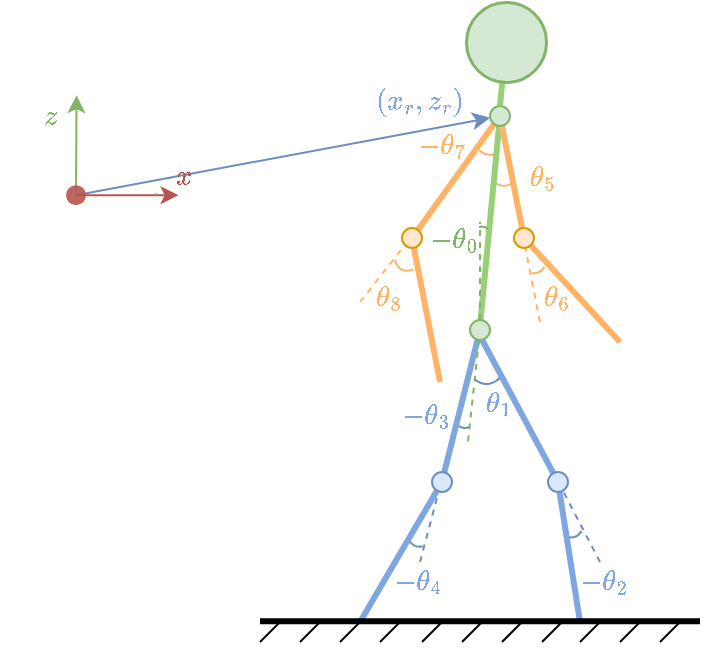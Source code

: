 <mxfile version="19.0.1" type="device"><diagram id="2rBStCcIbKg4QQHAvCbF" name="第 1 页"><mxGraphModel dx="677" dy="431" grid="1" gridSize="10" guides="1" tooltips="1" connect="1" arrows="1" fold="1" page="1" pageScale="1" pageWidth="827" pageHeight="1169" math="1" shadow="0"><root><mxCell id="0"/><mxCell id="1" parent="0"/><mxCell id="cOIqGU4JsoBjqc0UttxQ-2" value="" style="endArrow=classic;html=1;rounded=0;strokeWidth=1;fillColor=#dae8fc;strokeColor=#6c8ebf;startArrow=none;" edge="1" parent="1" source="xDx15PpWBKXhYgiGdssp-9" target="Q1zCHaA6UY-iwDIbEtfp-15"><mxGeometry width="50" height="50" relative="1" as="geometry"><mxPoint x="178" y="256.58" as="sourcePoint"/><mxPoint x="178.28" y="206.58" as="targetPoint"/></mxGeometry></mxCell><mxCell id="XKWszvPMAFtr092iSdf7-11" value="" style="verticalLabelPosition=bottom;verticalAlign=top;html=1;shape=mxgraph.basic.arc;startAngle=0.579;endAngle=0.866;rotation=-90;fillColor=#dae8fc;strokeColor=#6c8ebf;" parent="1" vertex="1"><mxGeometry x="364" y="322.99" width="18.58" height="17.4" as="geometry"/></mxCell><mxCell id="XKWszvPMAFtr092iSdf7-12" value="" style="verticalLabelPosition=bottom;verticalAlign=top;html=1;shape=mxgraph.basic.arc;startAngle=0.668;endAngle=0.874;rotation=-80;fillColor=#dae8fc;strokeColor=#6c8ebf;" parent="1" vertex="1"><mxGeometry x="355.41" y="349.39" width="14.25" height="12.88" as="geometry"/></mxCell><mxCell id="XKWszvPMAFtr092iSdf7-21" value="" style="verticalLabelPosition=bottom;verticalAlign=top;html=1;shape=mxgraph.basic.arc;startAngle=0.727;endAngle=0.897;rotation=-120;fillColor=#ffe6cc;strokeColor=#FFB366;" parent="1" vertex="1"><mxGeometry x="369.21" y="222.7" width="21.89" height="17.41" as="geometry"/></mxCell><mxCell id="XKWszvPMAFtr092iSdf7-23" value="" style="verticalLabelPosition=bottom;verticalAlign=top;html=1;shape=mxgraph.basic.arc;startAngle=0.93;endAngle=0.085;fontColor=#FFB366;strokeColor=#FFB366;rotation=-170;" parent="1" vertex="1"><mxGeometry x="366.7" y="207.63" width="17.35" height="18.74" as="geometry"/></mxCell><mxCell id="XKWszvPMAFtr092iSdf7-25" value="&lt;font color=&quot;#ffb366&quot;&gt;$$-\theta_7$$&lt;/font&gt;" style="text;html=1;resizable=0;autosize=1;align=center;verticalAlign=middle;points=[];fillColor=none;strokeColor=none;rounded=0;opacity=80;fontColor=#82B366;" parent="1" vertex="1"><mxGeometry x="306" y="212" width="90" height="20" as="geometry"/></mxCell><mxCell id="XKWszvPMAFtr092iSdf7-4" value="" style="endArrow=none;dashed=1;html=1;rounded=0;fillColor=#ffe6cc;strokeColor=#FFB366;entryX=0.74;entryY=0.096;entryDx=0;entryDy=0;entryPerimeter=0;" parent="1" target="Q1zCHaA6UY-iwDIbEtfp-18" edge="1"><mxGeometry width="50" height="50" relative="1" as="geometry"><mxPoint x="310" y="300" as="sourcePoint"/><mxPoint x="310.0" y="273" as="targetPoint"/></mxGeometry></mxCell><mxCell id="XKWszvPMAFtr092iSdf7-3" value="" style="endArrow=none;dashed=1;html=1;rounded=0;fillColor=#ffe6cc;strokeColor=#FFB366;entryX=0.356;entryY=-0.08;entryDx=0;entryDy=0;entryPerimeter=0;" parent="1" target="Q1zCHaA6UY-iwDIbEtfp-17" edge="1"><mxGeometry width="50" height="50" relative="1" as="geometry"><mxPoint x="400" y="310" as="sourcePoint"/><mxPoint x="391.02" y="291.91" as="targetPoint"/></mxGeometry></mxCell><mxCell id="XKWszvPMAFtr092iSdf7-2" value="" style="endArrow=none;dashed=1;html=1;rounded=0;fillColor=#dae8fc;strokeColor=#6c8ebf;entryX=0.302;entryY=0.081;entryDx=0;entryDy=0;entryPerimeter=0;" parent="1" target="Q1zCHaA6UY-iwDIbEtfp-12" edge="1"><mxGeometry width="50" height="50" relative="1" as="geometry"><mxPoint x="430" y="430" as="sourcePoint"/><mxPoint x="362" y="394.77" as="targetPoint"/></mxGeometry></mxCell><mxCell id="XKWszvPMAFtr092iSdf7-1" value="" style="endArrow=none;dashed=1;html=1;rounded=0;fillColor=#dae8fc;strokeColor=#6c8ebf;entryX=0.6;entryY=-0.023;entryDx=0;entryDy=0;entryPerimeter=0;" parent="1" target="Q1zCHaA6UY-iwDIbEtfp-11" edge="1"><mxGeometry width="50" height="50" relative="1" as="geometry"><mxPoint x="340" y="430" as="sourcePoint"/><mxPoint x="352.25" y="395" as="targetPoint"/></mxGeometry></mxCell><mxCell id="4WVCiVOnCowZ4GVWjEcy-10" value="" style="endArrow=classic;html=1;rounded=0;strokeWidth=1;fillColor=#f8cecc;strokeColor=#b85450;" parent="1" source="xDx15PpWBKXhYgiGdssp-9" edge="1"><mxGeometry width="50" height="50" relative="1" as="geometry"><mxPoint x="208" y="246.58" as="sourcePoint"/><mxPoint x="219.28" y="246.58" as="targetPoint"/></mxGeometry></mxCell><mxCell id="4WVCiVOnCowZ4GVWjEcy-11" value="" style="endArrow=classic;html=1;rounded=0;strokeWidth=1;fillColor=#d5e8d4;strokeColor=#82b366;startArrow=none;" parent="1" source="xDx15PpWBKXhYgiGdssp-9" edge="1"><mxGeometry width="50" height="50" relative="1" as="geometry"><mxPoint x="210.28" y="246.58" as="sourcePoint"/><mxPoint x="168.28" y="196.58" as="targetPoint"/></mxGeometry></mxCell><mxCell id="4WVCiVOnCowZ4GVWjEcy-13" value="" style="endArrow=none;html=1;rounded=0;strokeWidth=1;fillColor=#d5e8d4;strokeColor=#82b366;" parent="1" edge="1"><mxGeometry width="50" height="50" relative="1" as="geometry"><mxPoint x="208" y="246.58" as="sourcePoint"/><mxPoint x="208.28" y="245.58" as="targetPoint"/></mxGeometry></mxCell><mxCell id="4WVCiVOnCowZ4GVWjEcy-33" value="$$z$$" style="text;html=1;resizable=0;autosize=1;align=center;verticalAlign=middle;points=[];fillColor=none;strokeColor=none;rounded=0;opacity=80;fontColor=#82B366;" parent="1" vertex="1"><mxGeometry x="130" y="196.58" width="50" height="20" as="geometry"/></mxCell><mxCell id="4WVCiVOnCowZ4GVWjEcy-34" value="$$x$$" style="text;html=1;resizable=0;autosize=1;align=center;verticalAlign=middle;points=[];fillColor=none;strokeColor=none;rounded=0;opacity=80;fontColor=#B85450;" parent="1" vertex="1"><mxGeometry x="196.5" y="226.58" width="50" height="20" as="geometry"/></mxCell><mxCell id="xDx15PpWBKXhYgiGdssp-9" value="" style="shape=waypoint;sketch=0;fillStyle=solid;size=6;pointerEvents=1;points=[];fillColor=none;resizable=0;rotatable=0;perimeter=centerPerimeter;snapToPoint=1;strokeColor=#B85450;strokeWidth=3;opacity=90;" parent="1" vertex="1"><mxGeometry x="148" y="226.58" width="40" height="40" as="geometry"/></mxCell><mxCell id="Q1zCHaA6UY-iwDIbEtfp-1" value="" style="endArrow=none;html=1;rounded=0;fontColor=#000000;strokeColor=#7EA6E0;strokeWidth=3;enumerate=0;startFill=0;" parent="1" source="Q1zCHaA6UY-iwDIbEtfp-11" edge="1"><mxGeometry width="50" height="50" relative="1" as="geometry"><mxPoint x="340" y="410" as="sourcePoint"/><mxPoint x="310" y="460" as="targetPoint"/></mxGeometry></mxCell><mxCell id="Q1zCHaA6UY-iwDIbEtfp-2" value="" style="endArrow=none;html=1;rounded=0;fontColor=#000000;strokeColor=#7EA6E0;strokeWidth=3;enumerate=0;startFill=0;entryX=0.587;entryY=0.127;entryDx=0;entryDy=0;entryPerimeter=0;" parent="1" source="Q1zCHaA6UY-iwDIbEtfp-13" target="Q1zCHaA6UY-iwDIbEtfp-11" edge="1"><mxGeometry width="50" height="50" relative="1" as="geometry"><mxPoint x="360" y="330" as="sourcePoint"/><mxPoint x="360" y="370" as="targetPoint"/></mxGeometry></mxCell><mxCell id="Q1zCHaA6UY-iwDIbEtfp-3" value="" style="endArrow=none;html=1;rounded=0;fontColor=#000000;strokeColor=#7EA6E0;strokeWidth=3;enumerate=0;startFill=0;" parent="1" source="Q1zCHaA6UY-iwDIbEtfp-12" edge="1"><mxGeometry width="50" height="50" relative="1" as="geometry"><mxPoint x="410" y="400" as="sourcePoint"/><mxPoint x="420" y="460" as="targetPoint"/></mxGeometry></mxCell><mxCell id="Q1zCHaA6UY-iwDIbEtfp-4" value="" style="endArrow=none;html=1;rounded=0;fontColor=#000000;strokeColor=#7EA6E0;strokeWidth=3;enumerate=0;startFill=0;exitX=0.342;exitY=0.5;exitDx=0;exitDy=0;exitPerimeter=0;" parent="1" source="Q1zCHaA6UY-iwDIbEtfp-13" target="Q1zCHaA6UY-iwDIbEtfp-12" edge="1"><mxGeometry width="50" height="50" relative="1" as="geometry"><mxPoint x="380" y="330" as="sourcePoint"/><mxPoint x="400" y="370" as="targetPoint"/></mxGeometry></mxCell><mxCell id="Q1zCHaA6UY-iwDIbEtfp-5" value="" style="endArrow=none;html=1;rounded=0;fontColor=#000000;strokeColor=#97D077;strokeWidth=3;enumerate=0;startFill=0;fillColor=#d5e8d4;entryX=0.5;entryY=0;entryDx=0;entryDy=0;startArrow=none;" parent="1" source="Q1zCHaA6UY-iwDIbEtfp-15" edge="1"><mxGeometry width="50" height="50" relative="1" as="geometry"><mxPoint x="370" y="193" as="sourcePoint"/><mxPoint x="370" y="312" as="targetPoint"/></mxGeometry></mxCell><mxCell id="Q1zCHaA6UY-iwDIbEtfp-6" value="" style="endArrow=none;html=1;rounded=0;fontColor=#000000;strokeColor=#FFB366;strokeWidth=3;enumerate=0;startFill=0;" parent="1" source="Q1zCHaA6UY-iwDIbEtfp-18" edge="1"><mxGeometry width="50" height="50" relative="1" as="geometry"><mxPoint x="330" y="281" as="sourcePoint"/><mxPoint x="350" y="340" as="targetPoint"/></mxGeometry></mxCell><mxCell id="Q1zCHaA6UY-iwDIbEtfp-7" value="" style="endArrow=none;html=1;rounded=0;fontColor=#000000;strokeColor=#FFB366;strokeWidth=3;enumerate=0;startFill=0;" parent="1" source="Q1zCHaA6UY-iwDIbEtfp-15" target="Q1zCHaA6UY-iwDIbEtfp-18" edge="1"><mxGeometry width="50" height="50" relative="1" as="geometry"><mxPoint x="365" y="203" as="sourcePoint"/><mxPoint x="340" y="243" as="targetPoint"/></mxGeometry></mxCell><mxCell id="Q1zCHaA6UY-iwDIbEtfp-8" value="" style="endArrow=none;html=1;rounded=0;fontColor=#000000;strokeColor=#FFB366;strokeWidth=3;enumerate=0;startFill=0;" parent="1" source="Q1zCHaA6UY-iwDIbEtfp-17" edge="1"><mxGeometry width="50" height="50" relative="1" as="geometry"><mxPoint x="404" y="289" as="sourcePoint"/><mxPoint x="440" y="320" as="targetPoint"/></mxGeometry></mxCell><mxCell id="Q1zCHaA6UY-iwDIbEtfp-9" value="" style="endArrow=none;html=1;rounded=0;fontColor=#000000;strokeColor=#FFB366;strokeWidth=3;enumerate=0;startFill=0;fillColor=#fff2cc;" parent="1" source="Q1zCHaA6UY-iwDIbEtfp-15" target="Q1zCHaA6UY-iwDIbEtfp-17" edge="1"><mxGeometry width="50" height="50" relative="1" as="geometry"><mxPoint x="375" y="203" as="sourcePoint"/><mxPoint x="390" y="243" as="targetPoint"/></mxGeometry></mxCell><mxCell id="Q1zCHaA6UY-iwDIbEtfp-10" value="" style="endArrow=none;html=1;rounded=0;fontColor=#000000;strokeColor=#000000;strokeWidth=3;enumerate=0;startFill=0;" parent="1" edge="1"><mxGeometry width="50" height="50" relative="1" as="geometry"><mxPoint x="260" y="459.66" as="sourcePoint"/><mxPoint x="480" y="459.66" as="targetPoint"/></mxGeometry></mxCell><mxCell id="Q1zCHaA6UY-iwDIbEtfp-11" value="" style="ellipse;whiteSpace=wrap;html=1;aspect=fixed;fillColor=#dae8fc;strokeColor=#6c8ebf;" parent="1" vertex="1"><mxGeometry x="346" y="385" width="10" height="10" as="geometry"/></mxCell><mxCell id="Q1zCHaA6UY-iwDIbEtfp-12" value="" style="ellipse;whiteSpace=wrap;html=1;aspect=fixed;fillColor=#dae8fc;strokeColor=#6c8ebf;" parent="1" vertex="1"><mxGeometry x="404" y="385" width="10" height="10" as="geometry"/></mxCell><mxCell id="Q1zCHaA6UY-iwDIbEtfp-13" value="" style="ellipse;whiteSpace=wrap;html=1;aspect=fixed;fillColor=#d5e8d4;strokeColor=#82b366;" parent="1" vertex="1"><mxGeometry x="365" y="309" width="10" height="10" as="geometry"/></mxCell><mxCell id="Q1zCHaA6UY-iwDIbEtfp-15" value="" style="ellipse;whiteSpace=wrap;html=1;aspect=fixed;fillColor=#d5e8d4;strokeColor=#82b366;" parent="1" vertex="1"><mxGeometry x="375" y="202" width="10" height="10" as="geometry"/></mxCell><mxCell id="Q1zCHaA6UY-iwDIbEtfp-16" value="" style="endArrow=none;html=1;rounded=0;fontColor=#000000;strokeColor=#97D077;strokeWidth=3;enumerate=0;startFill=0;fillColor=#d5e8d4;entryX=0.5;entryY=0;entryDx=0;entryDy=0;" parent="1" source="Q1zCHaA6UY-iwDIbEtfp-20" target="Q1zCHaA6UY-iwDIbEtfp-15" edge="1"><mxGeometry width="50" height="50" relative="1" as="geometry"><mxPoint x="370" y="190" as="sourcePoint"/><mxPoint x="370" y="309" as="targetPoint"/></mxGeometry></mxCell><mxCell id="Q1zCHaA6UY-iwDIbEtfp-17" value="" style="ellipse;whiteSpace=wrap;html=1;aspect=fixed;fillColor=#ffe6cc;strokeColor=#d79b00;" parent="1" vertex="1"><mxGeometry x="387" y="263" width="10" height="10" as="geometry"/></mxCell><mxCell id="Q1zCHaA6UY-iwDIbEtfp-18" value="" style="ellipse;whiteSpace=wrap;html=1;aspect=fixed;fillColor=#ffe6cc;strokeColor=#d79b00;" parent="1" vertex="1"><mxGeometry x="331" y="263" width="10" height="10" as="geometry"/></mxCell><mxCell id="Q1zCHaA6UY-iwDIbEtfp-20" value="" style="ellipse;whiteSpace=wrap;html=1;aspect=fixed;fillColor=#d5e8d4;strokeColor=#82b366;strokeWidth=1.5;" parent="1" vertex="1"><mxGeometry x="363" y="150" width="40" height="40" as="geometry"/></mxCell><mxCell id="Q1zCHaA6UY-iwDIbEtfp-21" value="" style="endArrow=none;html=1;rounded=0;strokeColor=#000000;" parent="1" edge="1"><mxGeometry width="50" height="50" relative="1" as="geometry"><mxPoint x="280" y="470" as="sourcePoint"/><mxPoint x="290" y="460" as="targetPoint"/></mxGeometry></mxCell><mxCell id="Q1zCHaA6UY-iwDIbEtfp-22" value="" style="endArrow=none;html=1;rounded=0;strokeColor=#000000;" parent="1" edge="1"><mxGeometry width="50" height="50" relative="1" as="geometry"><mxPoint x="260" y="470" as="sourcePoint"/><mxPoint x="270" y="460" as="targetPoint"/></mxGeometry></mxCell><mxCell id="Q1zCHaA6UY-iwDIbEtfp-23" value="" style="endArrow=none;html=1;rounded=0;strokeColor=#000000;" parent="1" edge="1"><mxGeometry width="50" height="50" relative="1" as="geometry"><mxPoint x="300" y="470" as="sourcePoint"/><mxPoint x="310" y="460" as="targetPoint"/></mxGeometry></mxCell><mxCell id="Q1zCHaA6UY-iwDIbEtfp-27" value="" style="endArrow=none;html=1;rounded=0;strokeColor=#000000;" parent="1" edge="1"><mxGeometry width="50" height="50" relative="1" as="geometry"><mxPoint x="320" y="470" as="sourcePoint"/><mxPoint x="330" y="460" as="targetPoint"/></mxGeometry></mxCell><mxCell id="Q1zCHaA6UY-iwDIbEtfp-28" value="" style="endArrow=none;html=1;rounded=0;strokeColor=#000000;" parent="1" edge="1"><mxGeometry width="50" height="50" relative="1" as="geometry"><mxPoint x="361" y="470" as="sourcePoint"/><mxPoint x="371" y="460" as="targetPoint"/></mxGeometry></mxCell><mxCell id="Q1zCHaA6UY-iwDIbEtfp-29" value="" style="endArrow=none;html=1;rounded=0;strokeColor=#000000;" parent="1" edge="1"><mxGeometry width="50" height="50" relative="1" as="geometry"><mxPoint x="341" y="470" as="sourcePoint"/><mxPoint x="351" y="460" as="targetPoint"/></mxGeometry></mxCell><mxCell id="Q1zCHaA6UY-iwDIbEtfp-30" value="" style="endArrow=none;html=1;rounded=0;strokeColor=#000000;" parent="1" edge="1"><mxGeometry width="50" height="50" relative="1" as="geometry"><mxPoint x="381" y="470" as="sourcePoint"/><mxPoint x="391" y="460" as="targetPoint"/></mxGeometry></mxCell><mxCell id="Q1zCHaA6UY-iwDIbEtfp-31" value="" style="endArrow=none;html=1;rounded=0;strokeColor=#000000;" parent="1" edge="1"><mxGeometry width="50" height="50" relative="1" as="geometry"><mxPoint x="401" y="470" as="sourcePoint"/><mxPoint x="411" y="460" as="targetPoint"/></mxGeometry></mxCell><mxCell id="Q1zCHaA6UY-iwDIbEtfp-32" value="" style="endArrow=none;html=1;rounded=0;strokeColor=#000000;" parent="1" edge="1"><mxGeometry width="50" height="50" relative="1" as="geometry"><mxPoint x="440" y="470" as="sourcePoint"/><mxPoint x="450" y="460" as="targetPoint"/></mxGeometry></mxCell><mxCell id="Q1zCHaA6UY-iwDIbEtfp-33" value="" style="endArrow=none;html=1;rounded=0;strokeColor=#000000;" parent="1" edge="1"><mxGeometry width="50" height="50" relative="1" as="geometry"><mxPoint x="420" y="470" as="sourcePoint"/><mxPoint x="430" y="460" as="targetPoint"/></mxGeometry></mxCell><mxCell id="Q1zCHaA6UY-iwDIbEtfp-34" value="" style="endArrow=none;html=1;rounded=0;strokeColor=#000000;" parent="1" edge="1"><mxGeometry width="50" height="50" relative="1" as="geometry"><mxPoint x="460" y="470" as="sourcePoint"/><mxPoint x="470" y="460" as="targetPoint"/></mxGeometry></mxCell><mxCell id="XKWszvPMAFtr092iSdf7-5" value="" style="endArrow=none;dashed=1;html=1;rounded=0;fillColor=#d5e8d4;strokeColor=#82b366;exitX=0.5;exitY=0;exitDx=0;exitDy=0;" parent="1" source="Q1zCHaA6UY-iwDIbEtfp-13" edge="1"><mxGeometry width="50" height="50" relative="1" as="geometry"><mxPoint x="320" y="310" as="sourcePoint"/><mxPoint x="370" y="260" as="targetPoint"/></mxGeometry></mxCell><mxCell id="XKWszvPMAFtr092iSdf7-6" value="$$-\theta_0$$" style="text;html=1;resizable=0;autosize=1;align=center;verticalAlign=middle;points=[];fillColor=none;strokeColor=none;rounded=0;opacity=80;fontColor=#82B366;" parent="1" vertex="1"><mxGeometry x="311.71" y="259.49" width="90" height="20" as="geometry"/></mxCell><mxCell id="XKWszvPMAFtr092iSdf7-7" value="&lt;font color=&quot;#7ea6e0&quot;&gt;$$\theta_1$$&lt;/font&gt;" style="text;html=1;resizable=0;autosize=1;align=center;verticalAlign=middle;points=[];fillColor=none;strokeColor=none;rounded=0;opacity=80;fontColor=#82B366;" parent="1" vertex="1"><mxGeometry x="334" y="336.39" width="90" height="30" as="geometry"/></mxCell><mxCell id="XKWszvPMAFtr092iSdf7-8" value="&lt;font color=&quot;#7ea6e0&quot;&gt;$$-\theta_3$$&lt;/font&gt;" style="text;html=1;resizable=0;autosize=1;align=center;verticalAlign=middle;points=[];fillColor=none;strokeColor=none;rounded=0;opacity=80;fontColor=#82B366;" parent="1" vertex="1"><mxGeometry x="298" y="346.83" width="90" height="20" as="geometry"/></mxCell><mxCell id="XKWszvPMAFtr092iSdf7-9" value="" style="verticalLabelPosition=bottom;verticalAlign=top;html=1;shape=mxgraph.basic.arc;startAngle=0.69;endAngle=0.811;rotation=100;fillColor=#d5e8d4;strokeColor=#82b366;" parent="1" vertex="1"><mxGeometry x="359.7" y="266.58" width="20.6" height="11.91" as="geometry"/></mxCell><mxCell id="XKWszvPMAFtr092iSdf7-13" value="" style="verticalLabelPosition=bottom;verticalAlign=top;html=1;shape=mxgraph.basic.arc;startAngle=0.69;endAngle=0.811;rotation=-70;fillColor=#dae8fc;strokeColor=#6c8ebf;" parent="1" vertex="1"><mxGeometry x="327.35" y="398" width="31.6" height="18.27" as="geometry"/></mxCell><mxCell id="XKWszvPMAFtr092iSdf7-14" value="&lt;font color=&quot;#7ea6e0&quot;&gt;$$-\theta_4$$&lt;/font&gt;" style="text;html=1;resizable=0;autosize=1;align=center;verticalAlign=middle;points=[];fillColor=none;strokeColor=none;rounded=0;opacity=80;fontColor=#82B366;" parent="1" vertex="1"><mxGeometry x="294.05" y="430" width="90" height="20" as="geometry"/></mxCell><mxCell id="XKWszvPMAFtr092iSdf7-15" value="" style="verticalLabelPosition=bottom;verticalAlign=top;html=1;shape=mxgraph.basic.arc;startAngle=0.69;endAngle=0.811;rotation=-118;fillColor=#dae8fc;strokeColor=#6c8ebf;" parent="1" vertex="1"><mxGeometry x="395" y="394" width="31.6" height="18.27" as="geometry"/></mxCell><mxCell id="XKWszvPMAFtr092iSdf7-16" value="&lt;font color=&quot;#7ea6e0&quot;&gt;$$-\theta_2$$&lt;/font&gt;" style="text;html=1;resizable=0;autosize=1;align=center;verticalAlign=middle;points=[];fillColor=none;strokeColor=none;rounded=0;opacity=80;fontColor=#82B366;" parent="1" vertex="1"><mxGeometry x="387.0" y="430" width="90" height="20" as="geometry"/></mxCell><mxCell id="XKWszvPMAFtr092iSdf7-17" value="&lt;font color=&quot;#ffb366&quot;&gt;$$\theta_6$$&lt;/font&gt;" style="text;html=1;resizable=0;autosize=1;align=center;verticalAlign=middle;points=[];fillColor=none;strokeColor=none;rounded=0;opacity=80;fontColor=#82B366;" parent="1" vertex="1"><mxGeometry x="363" y="283" width="90" height="30" as="geometry"/></mxCell><mxCell id="XKWszvPMAFtr092iSdf7-18" value="&lt;font color=&quot;#ffb366&quot;&gt;$$\theta_8$$&lt;/font&gt;" style="text;html=1;resizable=0;autosize=1;align=center;verticalAlign=middle;points=[];fillColor=none;strokeColor=none;rounded=0;opacity=80;fontColor=#82B366;" parent="1" vertex="1"><mxGeometry x="279.21" y="283" width="90" height="30" as="geometry"/></mxCell><mxCell id="XKWszvPMAFtr092iSdf7-19" value="" style="verticalLabelPosition=bottom;verticalAlign=top;html=1;shape=mxgraph.basic.arc;startAngle=0.69;endAngle=0.811;rotation=-118;fillColor=#ffe6cc;strokeColor=#FFB366;" parent="1" vertex="1"><mxGeometry x="374.91" y="260.49" width="33.8" height="19" as="geometry"/></mxCell><mxCell id="XKWszvPMAFtr092iSdf7-20" value="" style="verticalLabelPosition=bottom;verticalAlign=top;html=1;shape=mxgraph.basic.arc;startAngle=0.651;endAngle=0.839;rotation=-60;fillColor=#ffe6cc;strokeColor=#FFB366;" parent="1" vertex="1"><mxGeometry x="322.15" y="259.49" width="33.8" height="19" as="geometry"/></mxCell><mxCell id="XKWszvPMAFtr092iSdf7-22" value="&lt;font color=&quot;#ffb366&quot;&gt;$$\theta_5$$&lt;/font&gt;" style="text;html=1;resizable=0;autosize=1;align=center;verticalAlign=middle;points=[];fillColor=none;strokeColor=none;rounded=0;opacity=80;fontColor=#82B366;" parent="1" vertex="1"><mxGeometry x="356" y="222.7" width="90" height="30" as="geometry"/></mxCell><mxCell id="cOIqGU4JsoBjqc0UttxQ-1" value="" style="endArrow=none;dashed=1;html=1;rounded=0;fillColor=#d5e8d4;strokeColor=#82b366;" edge="1" parent="1" source="Q1zCHaA6UY-iwDIbEtfp-13"><mxGeometry width="50" height="50" relative="1" as="geometry"><mxPoint x="380" y="319" as="sourcePoint"/><mxPoint x="364" y="370" as="targetPoint"/></mxGeometry></mxCell><mxCell id="cOIqGU4JsoBjqc0UttxQ-3" value="&lt;b&gt;$$(x_r,z_r)$$&lt;/b&gt;" style="text;html=1;resizable=0;autosize=1;align=center;verticalAlign=middle;points=[];fillColor=none;strokeColor=none;rounded=0;opacity=80;fontColor=#7EA6E0;" vertex="1" parent="1"><mxGeometry x="294" y="190" width="90" height="20" as="geometry"/></mxCell></root></mxGraphModel></diagram></mxfile>